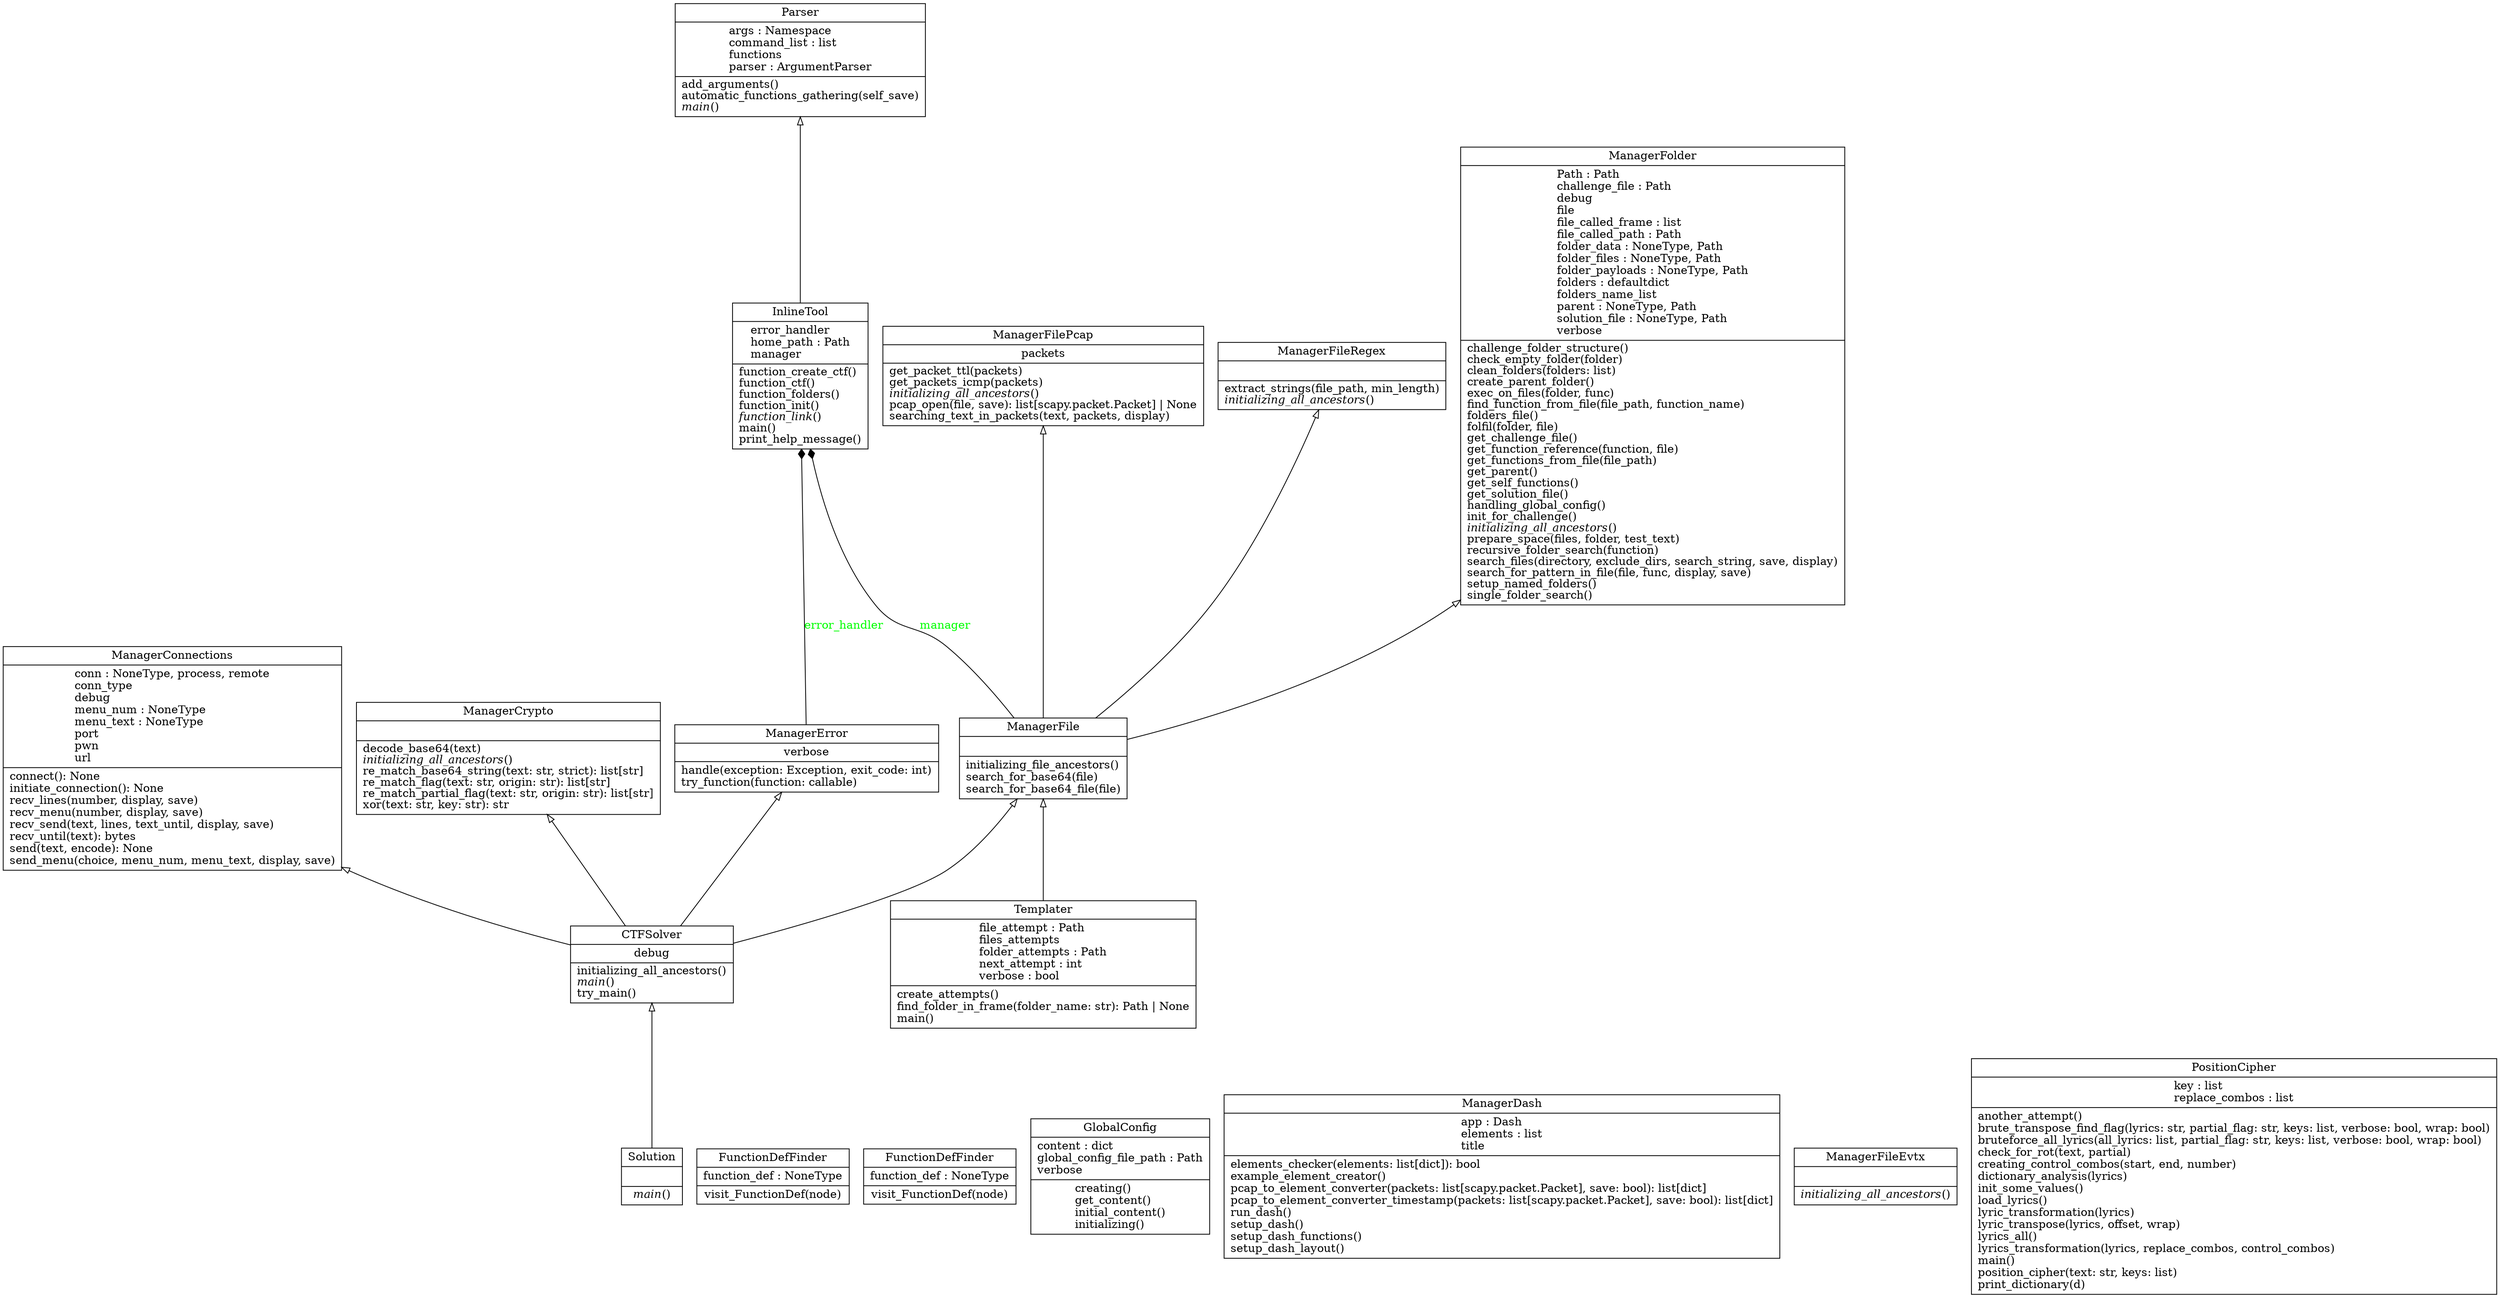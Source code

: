 digraph "classes_ctfsolver" {
rankdir=BT
charset="utf-8"
"ctfsolver.src.ctfsolver.CTFSolver" [color="black", fontcolor="black", label=<{CTFSolver|debug<br ALIGN="LEFT"/>|initializing_all_ancestors()<br ALIGN="LEFT"/><I>main</I>()<br ALIGN="LEFT"/>try_main()<br ALIGN="LEFT"/>}>, shape="record", style="solid"];
"ctfsolver.managers.manager_folder.ManagerFolder.get_functions_from_file.FunctionDefFinder" [color="black", fontcolor="black", label=<{FunctionDefFinder|function_def : NoneType<br ALIGN="LEFT"/>|visit_FunctionDef(node)<br ALIGN="LEFT"/>}>, shape="record", style="solid"];
"ctfsolver.managers.manager_folder.ManagerFolder.find_function_from_file.FunctionDefFinder" [color="black", fontcolor="black", label=<{FunctionDefFinder|function_def : NoneType<br ALIGN="LEFT"/>|visit_FunctionDef(node)<br ALIGN="LEFT"/>}>, shape="record", style="solid"];
"ctfsolver.config.global_config.GlobalConfig" [color="black", fontcolor="black", label=<{GlobalConfig|content : dict<br ALIGN="LEFT"/>global_config_file_path : Path<br ALIGN="LEFT"/>verbose<br ALIGN="LEFT"/>|creating()<br ALIGN="LEFT"/>get_content()<br ALIGN="LEFT"/>initial_content()<br ALIGN="LEFT"/>initializing()<br ALIGN="LEFT"/>}>, shape="record", style="solid"];
"ctfsolver.inline.inline_tool.InlineTool" [color="black", fontcolor="black", label=<{InlineTool|error_handler<br ALIGN="LEFT"/>home_path : Path<br ALIGN="LEFT"/>manager<br ALIGN="LEFT"/>|function_create_ctf()<br ALIGN="LEFT"/>function_ctf()<br ALIGN="LEFT"/>function_folders()<br ALIGN="LEFT"/>function_init()<br ALIGN="LEFT"/><I>function_link</I>()<br ALIGN="LEFT"/>main()<br ALIGN="LEFT"/>print_help_message()<br ALIGN="LEFT"/>}>, shape="record", style="solid"];
"ctfsolver.managers.manager_connections.ManagerConnections" [color="black", fontcolor="black", label=<{ManagerConnections|conn : NoneType, process, remote<br ALIGN="LEFT"/>conn_type<br ALIGN="LEFT"/>debug<br ALIGN="LEFT"/>menu_num : NoneType<br ALIGN="LEFT"/>menu_text : NoneType<br ALIGN="LEFT"/>port<br ALIGN="LEFT"/>pwn<br ALIGN="LEFT"/>url<br ALIGN="LEFT"/>|connect(): None<br ALIGN="LEFT"/>initiate_connection(): None<br ALIGN="LEFT"/>recv_lines(number, display, save)<br ALIGN="LEFT"/>recv_menu(number, display, save)<br ALIGN="LEFT"/>recv_send(text, lines, text_until, display, save)<br ALIGN="LEFT"/>recv_until(text): bytes<br ALIGN="LEFT"/>send(text, encode): None<br ALIGN="LEFT"/>send_menu(choice, menu_num, menu_text, display, save)<br ALIGN="LEFT"/>}>, shape="record", style="solid"];
"ctfsolver.managers.manager_crypto.ManagerCrypto" [color="black", fontcolor="black", label=<{ManagerCrypto|<br ALIGN="LEFT"/>|decode_base64(text)<br ALIGN="LEFT"/><I>initializing_all_ancestors</I>()<br ALIGN="LEFT"/>re_match_base64_string(text: str, strict): list[str]<br ALIGN="LEFT"/>re_match_flag(text: str, origin: str): list[str]<br ALIGN="LEFT"/>re_match_partial_flag(text: str, origin: str): list[str]<br ALIGN="LEFT"/>xor(text: str, key: str): str<br ALIGN="LEFT"/>}>, shape="record", style="solid"];
"ctfsolver.forensics.manager_dash.ManagerDash" [color="black", fontcolor="black", label=<{ManagerDash|app : Dash<br ALIGN="LEFT"/>elements : list<br ALIGN="LEFT"/>title<br ALIGN="LEFT"/>|elements_checker(elements: list[dict]): bool<br ALIGN="LEFT"/>example_element_creator()<br ALIGN="LEFT"/>pcap_to_element_converter(packets: list[scapy.packet.Packet], save: bool): list[dict]<br ALIGN="LEFT"/>pcap_to_element_converter_timestamp(packets: list[scapy.packet.Packet], save: bool): list[dict]<br ALIGN="LEFT"/>run_dash()<br ALIGN="LEFT"/>setup_dash()<br ALIGN="LEFT"/>setup_dash_functions()<br ALIGN="LEFT"/>setup_dash_layout()<br ALIGN="LEFT"/>}>, shape="record", style="solid"];
"ctfsolver.error.manager_error.ManagerError" [color="black", fontcolor="black", label=<{ManagerError|verbose<br ALIGN="LEFT"/>|handle(exception: Exception, exit_code: int)<br ALIGN="LEFT"/>try_function(function: callable)<br ALIGN="LEFT"/>}>, shape="record", style="solid"];
"ctfsolver.managers.manager_file.ManagerFile" [color="black", fontcolor="black", label=<{ManagerFile|<br ALIGN="LEFT"/>|initializing_file_ancestors()<br ALIGN="LEFT"/>search_for_base64(file)<br ALIGN="LEFT"/>search_for_base64_file(file)<br ALIGN="LEFT"/>}>, shape="record", style="solid"];
"ctfsolver.managers.manager_files_evtx.ManagerFileEvtx" [color="black", fontcolor="black", label=<{ManagerFileEvtx|<br ALIGN="LEFT"/>|<I>initializing_all_ancestors</I>()<br ALIGN="LEFT"/>}>, shape="record", style="solid"];
"ctfsolver.managers.manager_files_pcap.ManagerFilePcap" [color="black", fontcolor="black", label=<{ManagerFilePcap|packets<br ALIGN="LEFT"/>|get_packet_ttl(packets)<br ALIGN="LEFT"/>get_packets_icmp(packets)<br ALIGN="LEFT"/><I>initializing_all_ancestors</I>()<br ALIGN="LEFT"/>pcap_open(file, save): list[scapy.packet.Packet] \| None<br ALIGN="LEFT"/>searching_text_in_packets(text, packets, display)<br ALIGN="LEFT"/>}>, shape="record", style="solid"];
"ctfsolver.managers.manager_files_re.ManagerFileRegex" [color="black", fontcolor="black", label=<{ManagerFileRegex|<br ALIGN="LEFT"/>|extract_strings(file_path, min_length)<br ALIGN="LEFT"/><I>initializing_all_ancestors</I>()<br ALIGN="LEFT"/>}>, shape="record", style="solid"];
"ctfsolver.managers.manager_folder.ManagerFolder" [color="black", fontcolor="black", label=<{ManagerFolder|Path : Path<br ALIGN="LEFT"/>challenge_file : Path<br ALIGN="LEFT"/>debug<br ALIGN="LEFT"/>file<br ALIGN="LEFT"/>file_called_frame : list<br ALIGN="LEFT"/>file_called_path : Path<br ALIGN="LEFT"/>folder_data : NoneType, Path<br ALIGN="LEFT"/>folder_files : NoneType, Path<br ALIGN="LEFT"/>folder_payloads : NoneType, Path<br ALIGN="LEFT"/>folders : defaultdict<br ALIGN="LEFT"/>folders_name_list<br ALIGN="LEFT"/>parent : NoneType, Path<br ALIGN="LEFT"/>solution_file : NoneType, Path<br ALIGN="LEFT"/>verbose<br ALIGN="LEFT"/>|challenge_folder_structure()<br ALIGN="LEFT"/>check_empty_folder(folder)<br ALIGN="LEFT"/>clean_folders(folders: list)<br ALIGN="LEFT"/>create_parent_folder()<br ALIGN="LEFT"/>exec_on_files(folder, func)<br ALIGN="LEFT"/>find_function_from_file(file_path, function_name)<br ALIGN="LEFT"/>folders_file()<br ALIGN="LEFT"/>folfil(folder, file)<br ALIGN="LEFT"/>get_challenge_file()<br ALIGN="LEFT"/>get_function_reference(function, file)<br ALIGN="LEFT"/>get_functions_from_file(file_path)<br ALIGN="LEFT"/>get_parent()<br ALIGN="LEFT"/>get_self_functions()<br ALIGN="LEFT"/>get_solution_file()<br ALIGN="LEFT"/>handling_global_config()<br ALIGN="LEFT"/>init_for_challenge()<br ALIGN="LEFT"/><I>initializing_all_ancestors</I>()<br ALIGN="LEFT"/>prepare_space(files, folder, test_text)<br ALIGN="LEFT"/>recursive_folder_search(function)<br ALIGN="LEFT"/>search_files(directory, exclude_dirs, search_string, save, display)<br ALIGN="LEFT"/>search_for_pattern_in_file(file, func, display, save)<br ALIGN="LEFT"/>setup_named_folders()<br ALIGN="LEFT"/>single_folder_search()<br ALIGN="LEFT"/>}>, shape="record", style="solid"];
"ctfsolver.inline.parser.Parser" [color="black", fontcolor="black", label=<{Parser|args : Namespace<br ALIGN="LEFT"/>command_list : list<br ALIGN="LEFT"/>functions<br ALIGN="LEFT"/>parser : ArgumentParser<br ALIGN="LEFT"/>|add_arguments()<br ALIGN="LEFT"/>automatic_functions_gathering(self_save)<br ALIGN="LEFT"/><I>main</I>()<br ALIGN="LEFT"/>}>, shape="record", style="solid"];
"ctfsolver.src.position_cipher_functions.PositionCipher" [color="black", fontcolor="black", label=<{PositionCipher|key : list<br ALIGN="LEFT"/>replace_combos : list<br ALIGN="LEFT"/>|another_attempt()<br ALIGN="LEFT"/>brute_transpose_find_flag(lyrics: str, partial_flag: str, keys: list, verbose: bool, wrap: bool)<br ALIGN="LEFT"/>bruteforce_all_lyrics(all_lyrics: list, partial_flag: str, keys: list, verbose: bool, wrap: bool)<br ALIGN="LEFT"/>check_for_rot(text, partial)<br ALIGN="LEFT"/>creating_control_combos(start, end, number)<br ALIGN="LEFT"/>dictionary_analysis(lyrics)<br ALIGN="LEFT"/>init_some_values()<br ALIGN="LEFT"/>load_lyrics()<br ALIGN="LEFT"/>lyric_transformation(lyrics)<br ALIGN="LEFT"/>lyric_transpose(lyrics, offset, wrap)<br ALIGN="LEFT"/>lyrics_all()<br ALIGN="LEFT"/>lyrics_transformation(lyrics, replace_combos, control_combos)<br ALIGN="LEFT"/>main()<br ALIGN="LEFT"/>position_cipher(text: str, keys: list)<br ALIGN="LEFT"/>print_dictionary(d)<br ALIGN="LEFT"/>}>, shape="record", style="solid"];
"ctfsolver.template.solution_template.Solution" [color="black", fontcolor="black", label=<{Solution|<br ALIGN="LEFT"/>|<I>main</I>()<br ALIGN="LEFT"/>}>, shape="record", style="solid"];
"ctfsolver.template.__main__.Templater" [color="black", fontcolor="black", label=<{Templater|file_attempt : Path<br ALIGN="LEFT"/>files_attempts<br ALIGN="LEFT"/>folder_attempts : Path<br ALIGN="LEFT"/>next_attempt : int<br ALIGN="LEFT"/>verbose : bool<br ALIGN="LEFT"/>|create_attempts()<br ALIGN="LEFT"/>find_folder_in_frame(folder_name: str): Path \| None<br ALIGN="LEFT"/>main()<br ALIGN="LEFT"/>}>, shape="record", style="solid"];
"ctfsolver.inline.inline_tool.InlineTool" -> "ctfsolver.inline.parser.Parser" [arrowhead="empty", arrowtail="none"];
"ctfsolver.managers.manager_file.ManagerFile" -> "ctfsolver.managers.manager_files_pcap.ManagerFilePcap" [arrowhead="empty", arrowtail="none"];
"ctfsolver.managers.manager_file.ManagerFile" -> "ctfsolver.managers.manager_files_re.ManagerFileRegex" [arrowhead="empty", arrowtail="none"];
"ctfsolver.managers.manager_file.ManagerFile" -> "ctfsolver.managers.manager_folder.ManagerFolder" [arrowhead="empty", arrowtail="none"];
"ctfsolver.src.ctfsolver.CTFSolver" -> "ctfsolver.error.manager_error.ManagerError" [arrowhead="empty", arrowtail="none"];
"ctfsolver.src.ctfsolver.CTFSolver" -> "ctfsolver.managers.manager_connections.ManagerConnections" [arrowhead="empty", arrowtail="none"];
"ctfsolver.src.ctfsolver.CTFSolver" -> "ctfsolver.managers.manager_crypto.ManagerCrypto" [arrowhead="empty", arrowtail="none"];
"ctfsolver.src.ctfsolver.CTFSolver" -> "ctfsolver.managers.manager_file.ManagerFile" [arrowhead="empty", arrowtail="none"];
"ctfsolver.template.__main__.Templater" -> "ctfsolver.managers.manager_file.ManagerFile" [arrowhead="empty", arrowtail="none"];
"ctfsolver.template.solution_template.Solution" -> "ctfsolver.src.ctfsolver.CTFSolver" [arrowhead="empty", arrowtail="none"];
"ctfsolver.error.manager_error.ManagerError" -> "ctfsolver.inline.inline_tool.InlineTool" [arrowhead="diamond", arrowtail="none", fontcolor="green", label="error_handler", style="solid"];
"ctfsolver.managers.manager_file.ManagerFile" -> "ctfsolver.inline.inline_tool.InlineTool" [arrowhead="diamond", arrowtail="none", fontcolor="green", label="manager", style="solid"];
}
